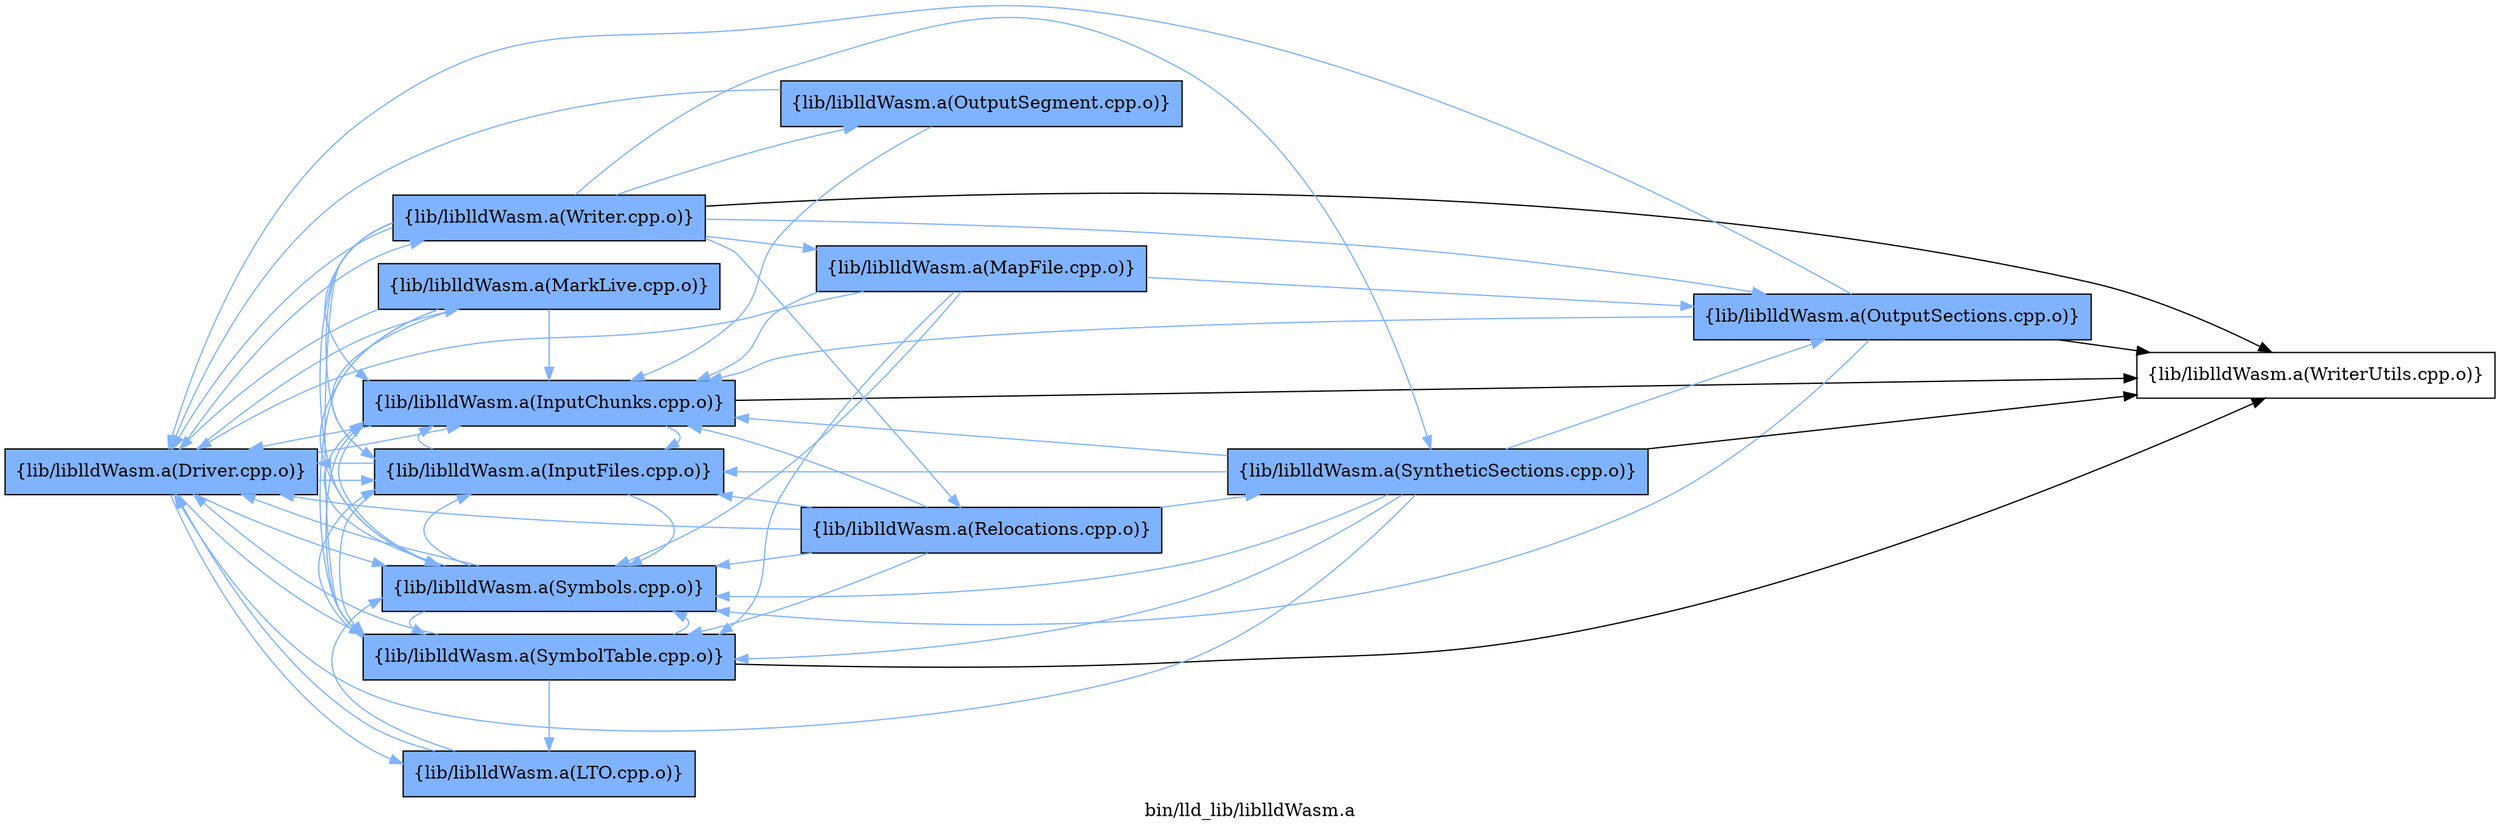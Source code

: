 digraph "bin/lld_lib/liblldWasm.a" {
	label="bin/lld_lib/liblldWasm.a";
	rankdir=LR;
	{ rank=same; Node0x559e3ee07338;  }
	{ rank=same; Node0x559e3ee05218; Node0x559e3ee05088; Node0x559e3ee0f5d8; Node0x559e3ee0f2b8; Node0x559e3ee11298; Node0x559e3ee10c08; Node0x559e3ee10488;  }

	Node0x559e3ee07338 [shape=record,shape=box,group=1,style=filled,fillcolor="0.600000 0.5 1",label="{lib/liblldWasm.a(Driver.cpp.o)}"];
	Node0x559e3ee07338 -> Node0x559e3ee05218[color="0.600000 0.5 1"];
	Node0x559e3ee07338 -> Node0x559e3ee05088[color="0.600000 0.5 1"];
	Node0x559e3ee07338 -> Node0x559e3ee0f5d8[color="0.600000 0.5 1"];
	Node0x559e3ee07338 -> Node0x559e3ee0f2b8[color="0.600000 0.5 1"];
	Node0x559e3ee07338 -> Node0x559e3ee11298[color="0.600000 0.5 1"];
	Node0x559e3ee07338 -> Node0x559e3ee10c08[color="0.600000 0.5 1"];
	Node0x559e3ee07338 -> Node0x559e3ee10488[color="0.600000 0.5 1"];
	Node0x559e3ee05218 [shape=record,shape=box,group=1,style=filled,fillcolor="0.600000 0.5 1",label="{lib/liblldWasm.a(InputChunks.cpp.o)}"];
	Node0x559e3ee05218 -> Node0x559e3ee07338[color="0.600000 0.5 1"];
	Node0x559e3ee05218 -> Node0x559e3ee05088[color="0.600000 0.5 1"];
	Node0x559e3ee05218 -> Node0x559e3ee10c08[color="0.600000 0.5 1"];
	Node0x559e3ee05218 -> Node0x559e3ee0d828;
	Node0x559e3ee05088 [shape=record,shape=box,group=1,style=filled,fillcolor="0.600000 0.5 1",label="{lib/liblldWasm.a(InputFiles.cpp.o)}"];
	Node0x559e3ee05088 -> Node0x559e3ee07338[color="0.600000 0.5 1"];
	Node0x559e3ee05088 -> Node0x559e3ee05218[color="0.600000 0.5 1"];
	Node0x559e3ee05088 -> Node0x559e3ee11298[color="0.600000 0.5 1"];
	Node0x559e3ee05088 -> Node0x559e3ee10c08[color="0.600000 0.5 1"];
	Node0x559e3ee0f5d8 [shape=record,shape=box,group=1,style=filled,fillcolor="0.600000 0.5 1",label="{lib/liblldWasm.a(LTO.cpp.o)}"];
	Node0x559e3ee0f5d8 -> Node0x559e3ee07338[color="0.600000 0.5 1"];
	Node0x559e3ee0f5d8 -> Node0x559e3ee10c08[color="0.600000 0.5 1"];
	Node0x559e3ee0f2b8 [shape=record,shape=box,group=1,style=filled,fillcolor="0.600000 0.5 1",label="{lib/liblldWasm.a(MarkLive.cpp.o)}"];
	Node0x559e3ee0f2b8 -> Node0x559e3ee07338[color="0.600000 0.5 1"];
	Node0x559e3ee0f2b8 -> Node0x559e3ee05218[color="0.600000 0.5 1"];
	Node0x559e3ee0f2b8 -> Node0x559e3ee05088[color="0.600000 0.5 1"];
	Node0x559e3ee0f2b8 -> Node0x559e3ee11298[color="0.600000 0.5 1"];
	Node0x559e3ee0f2b8 -> Node0x559e3ee10c08[color="0.600000 0.5 1"];
	Node0x559e3ee11298 [shape=record,shape=box,group=1,style=filled,fillcolor="0.600000 0.5 1",label="{lib/liblldWasm.a(SymbolTable.cpp.o)}"];
	Node0x559e3ee11298 -> Node0x559e3ee07338[color="0.600000 0.5 1"];
	Node0x559e3ee11298 -> Node0x559e3ee05218[color="0.600000 0.5 1"];
	Node0x559e3ee11298 -> Node0x559e3ee05088[color="0.600000 0.5 1"];
	Node0x559e3ee11298 -> Node0x559e3ee0f5d8[color="0.600000 0.5 1"];
	Node0x559e3ee11298 -> Node0x559e3ee10c08[color="0.600000 0.5 1"];
	Node0x559e3ee11298 -> Node0x559e3ee0d828;
	Node0x559e3ee10c08 [shape=record,shape=box,group=1,style=filled,fillcolor="0.600000 0.5 1",label="{lib/liblldWasm.a(Symbols.cpp.o)}"];
	Node0x559e3ee10c08 -> Node0x559e3ee07338[color="0.600000 0.5 1"];
	Node0x559e3ee10c08 -> Node0x559e3ee05218[color="0.600000 0.5 1"];
	Node0x559e3ee10c08 -> Node0x559e3ee05088[color="0.600000 0.5 1"];
	Node0x559e3ee10c08 -> Node0x559e3ee11298[color="0.600000 0.5 1"];
	Node0x559e3ee10488 [shape=record,shape=box,group=1,style=filled,fillcolor="0.600000 0.5 1",label="{lib/liblldWasm.a(Writer.cpp.o)}"];
	Node0x559e3ee10488 -> Node0x559e3ee07338[color="0.600000 0.5 1"];
	Node0x559e3ee10488 -> Node0x559e3ee05218[color="0.600000 0.5 1"];
	Node0x559e3ee10488 -> Node0x559e3ee05088[color="0.600000 0.5 1"];
	Node0x559e3ee10488 -> Node0x559e3ee11298[color="0.600000 0.5 1"];
	Node0x559e3ee10488 -> Node0x559e3ee10c08[color="0.600000 0.5 1"];
	Node0x559e3ee10488 -> Node0x559e3ee0d508[color="0.600000 0.5 1"];
	Node0x559e3ee10488 -> Node0x559e3ee0cd88[color="0.600000 0.5 1"];
	Node0x559e3ee10488 -> Node0x559e3ee0c518[color="0.600000 0.5 1"];
	Node0x559e3ee10488 -> Node0x559e3ee0e638[color="0.600000 0.5 1"];
	Node0x559e3ee10488 -> Node0x559e3ee0df58[color="0.600000 0.5 1"];
	Node0x559e3ee10488 -> Node0x559e3ee0d828;
	Node0x559e3ee0d828 [shape=record,shape=box,group=0,label="{lib/liblldWasm.a(WriterUtils.cpp.o)}"];
	Node0x559e3ee0d508 [shape=record,shape=box,group=1,style=filled,fillcolor="0.600000 0.5 1",label="{lib/liblldWasm.a(OutputSections.cpp.o)}"];
	Node0x559e3ee0d508 -> Node0x559e3ee07338[color="0.600000 0.5 1"];
	Node0x559e3ee0d508 -> Node0x559e3ee05218[color="0.600000 0.5 1"];
	Node0x559e3ee0d508 -> Node0x559e3ee10c08[color="0.600000 0.5 1"];
	Node0x559e3ee0d508 -> Node0x559e3ee0d828;
	Node0x559e3ee0cd88 [shape=record,shape=box,group=1,style=filled,fillcolor="0.600000 0.5 1",label="{lib/liblldWasm.a(SyntheticSections.cpp.o)}"];
	Node0x559e3ee0cd88 -> Node0x559e3ee07338[color="0.600000 0.5 1"];
	Node0x559e3ee0cd88 -> Node0x559e3ee05218[color="0.600000 0.5 1"];
	Node0x559e3ee0cd88 -> Node0x559e3ee05088[color="0.600000 0.5 1"];
	Node0x559e3ee0cd88 -> Node0x559e3ee11298[color="0.600000 0.5 1"];
	Node0x559e3ee0cd88 -> Node0x559e3ee10c08[color="0.600000 0.5 1"];
	Node0x559e3ee0cd88 -> Node0x559e3ee0d508[color="0.600000 0.5 1"];
	Node0x559e3ee0cd88 -> Node0x559e3ee0d828;
	Node0x559e3ee0c518 [shape=record,shape=box,group=1,style=filled,fillcolor="0.600000 0.5 1",label="{lib/liblldWasm.a(OutputSegment.cpp.o)}"];
	Node0x559e3ee0c518 -> Node0x559e3ee07338[color="0.600000 0.5 1"];
	Node0x559e3ee0c518 -> Node0x559e3ee05218[color="0.600000 0.5 1"];
	Node0x559e3ee0e638 [shape=record,shape=box,group=1,style=filled,fillcolor="0.600000 0.5 1",label="{lib/liblldWasm.a(Relocations.cpp.o)}"];
	Node0x559e3ee0e638 -> Node0x559e3ee07338[color="0.600000 0.5 1"];
	Node0x559e3ee0e638 -> Node0x559e3ee05218[color="0.600000 0.5 1"];
	Node0x559e3ee0e638 -> Node0x559e3ee05088[color="0.600000 0.5 1"];
	Node0x559e3ee0e638 -> Node0x559e3ee11298[color="0.600000 0.5 1"];
	Node0x559e3ee0e638 -> Node0x559e3ee10c08[color="0.600000 0.5 1"];
	Node0x559e3ee0e638 -> Node0x559e3ee0cd88[color="0.600000 0.5 1"];
	Node0x559e3ee0df58 [shape=record,shape=box,group=1,style=filled,fillcolor="0.600000 0.5 1",label="{lib/liblldWasm.a(MapFile.cpp.o)}"];
	Node0x559e3ee0df58 -> Node0x559e3ee07338[color="0.600000 0.5 1"];
	Node0x559e3ee0df58 -> Node0x559e3ee05218[color="0.600000 0.5 1"];
	Node0x559e3ee0df58 -> Node0x559e3ee11298[color="0.600000 0.5 1"];
	Node0x559e3ee0df58 -> Node0x559e3ee10c08[color="0.600000 0.5 1"];
	Node0x559e3ee0df58 -> Node0x559e3ee0d508[color="0.600000 0.5 1"];
}
